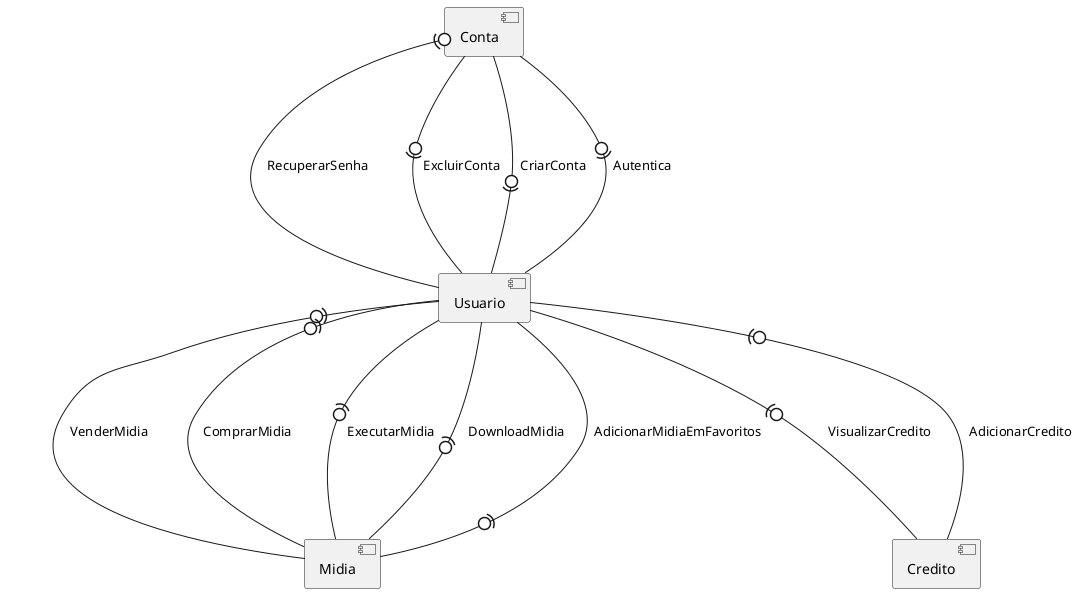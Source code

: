 @startuml

component Midia
component Credito
component Usuario
component Conta

Usuario --(0-- Credito : VisualizarCredito
Usuario --(0-- Credito : AdicionarCredito

Usuario --(0-- Midia : VenderMidia
Usuario --(0-- Midia : ComprarMidia
Usuario --(0-- Midia : ExecutarMidia
Usuario --(0-- Midia : DownloadMidia
Usuario --(0-- Midia : AdicionarMidiaEmFavoritos

Conta --0)-- Usuario : RecuperarSenha
Conta --0)-- Usuario : ExcluirConta
Conta --0)-- Usuario : CriarConta
Conta --0)-- Usuario : Autentica

@endum